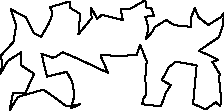 unitsize(0.001cm);
draw((1380,939)--(1115,1052));
draw((1115,1052)--(984,965));
draw((984,965)--(938,955));
draw((938,955)--(742,1025));
draw((742,1025)--(839,620));
draw((839,620)--(1187,706));
draw((1187,706)--(1286,525));
draw((1286,525)--(1323,280));
draw((1323,280)--(1256,61));
draw((1256,61)--(1429,134));
draw((1429,134)--(1178,100));
draw((1178,100)--(953,268));
draw((953,268)--(776,392));
draw((776,392)--(327,265));
draw((327,265)--(178,24));
draw((178,24)--(241,341));
draw((241,341)--(457,334));
draw((457,334)--(611,673));
draw((611,673)--(376,825));
draw((376,825)--(378,1048));
draw((378,1048)--(161,906));
draw((161,906)--(123,862));
draw((123,862)--(19,674));
draw((19,674)--(53,857));
draw((53,857)--(22,987));
draw((22,987)--(252,1240));
draw((252,1240)--(274,1420));
draw((274,1420)--(298,1513));
draw((298,1513)--(198,1810));
draw((198,1810)--(463,1670));
draw((463,1670)--(611,1384));
draw((611,1384)--(738,1325));
draw((738,1325)--(872,1559));
draw((872,1559)--(928,1700));
draw((928,1700)--(929,1766));
draw((929,1766)--(890,1846));
draw((890,1846)--(1234,1946));
draw((1234,1946)--(1247,1945));
draw((1247,1945)--(1251,1832));
draw((1251,1832)--(1424,1728));
draw((1424,1728)--(1393,1368));
draw((1393,1368)--(1625,1651));
draw((1625,1651)--(1621,1830));
draw((1621,1830)--(1724,1642));
draw((1724,1642)--(1807,1711));
draw((1807,1711)--(2178,1619));
draw((2178,1619)--(2139,1806));
draw((2139,1806)--(2290,1810));
draw((2290,1810)--(2573,1969));
draw((2573,1969)--(2597,1830));
draw((2597,1830)--(2678,1825));
draw((2678,1825)--(2728,1698));
draw((2728,1698)--(2576,1676));
draw((2576,1676)--(2628,1479));
draw((2628,1479)--(2586,1286));
draw((2586,1286)--(2716,1432));
draw((2716,1432)--(2721,1482));
draw((2721,1482)--(2945,1622));
draw((2945,1622)--(2961,1605));
draw((2961,1605)--(3085,1528));
draw((3085,1528)--(3384,1498));
draw((3384,1498)--(3373,1646));
draw((3373,1646)--(3447,1830));
draw((3447,1830)--(3510,1671));
draw((3510,1671)--(3683,1533));
draw((3683,1533)--(3911,1673));
draw((3911,1673)--(3955,1743));
draw((3955,1743)--(3950,1558));
draw((3950,1558)--(3874,1318));
draw((3874,1318)--(3520,1079));
draw((3520,1079)--(3854,923));
draw((3854,923)--(3822,899));
draw((3822,899)--(3756,882));
draw((3756,882)--(3888,666));
draw((3888,666)--(3875,598));
draw((3875,598)--(3913,192));
draw((3913,192)--(3893,102));
draw((3893,102)--(3815,169));
draw((3815,169)--(3640,43));
draw((3640,43)--(3416,143));
draw((3416,143)--(3479,821));
draw((3479,821)--(3113,885));
draw((3113,885)--(2991,792));
draw((2991,792)--(2863,558));
draw((2863,558)--(3022,474));
draw((3022,474)--(2936,337));
draw((2936,337)--(2848,96));
draw((2848,96)--(2519,135));
draw((2519,135)--(2542,236));
draw((2542,236)--(2588,302));
draw((2588,302)--(2573,599));
draw((2573,599)--(2599,901));
draw((2599,901)--(2574,946));
draw((2574,946)--(2482,1183));
draw((2482,1183)--(2421,1007));
draw((2421,1007)--(2097,981));
draw((2097,981)--(1787,1009));
draw((1787,1009)--(1795,962));
draw((1795,962)--(1917,687));
draw((1917,687)--(1380,939));
